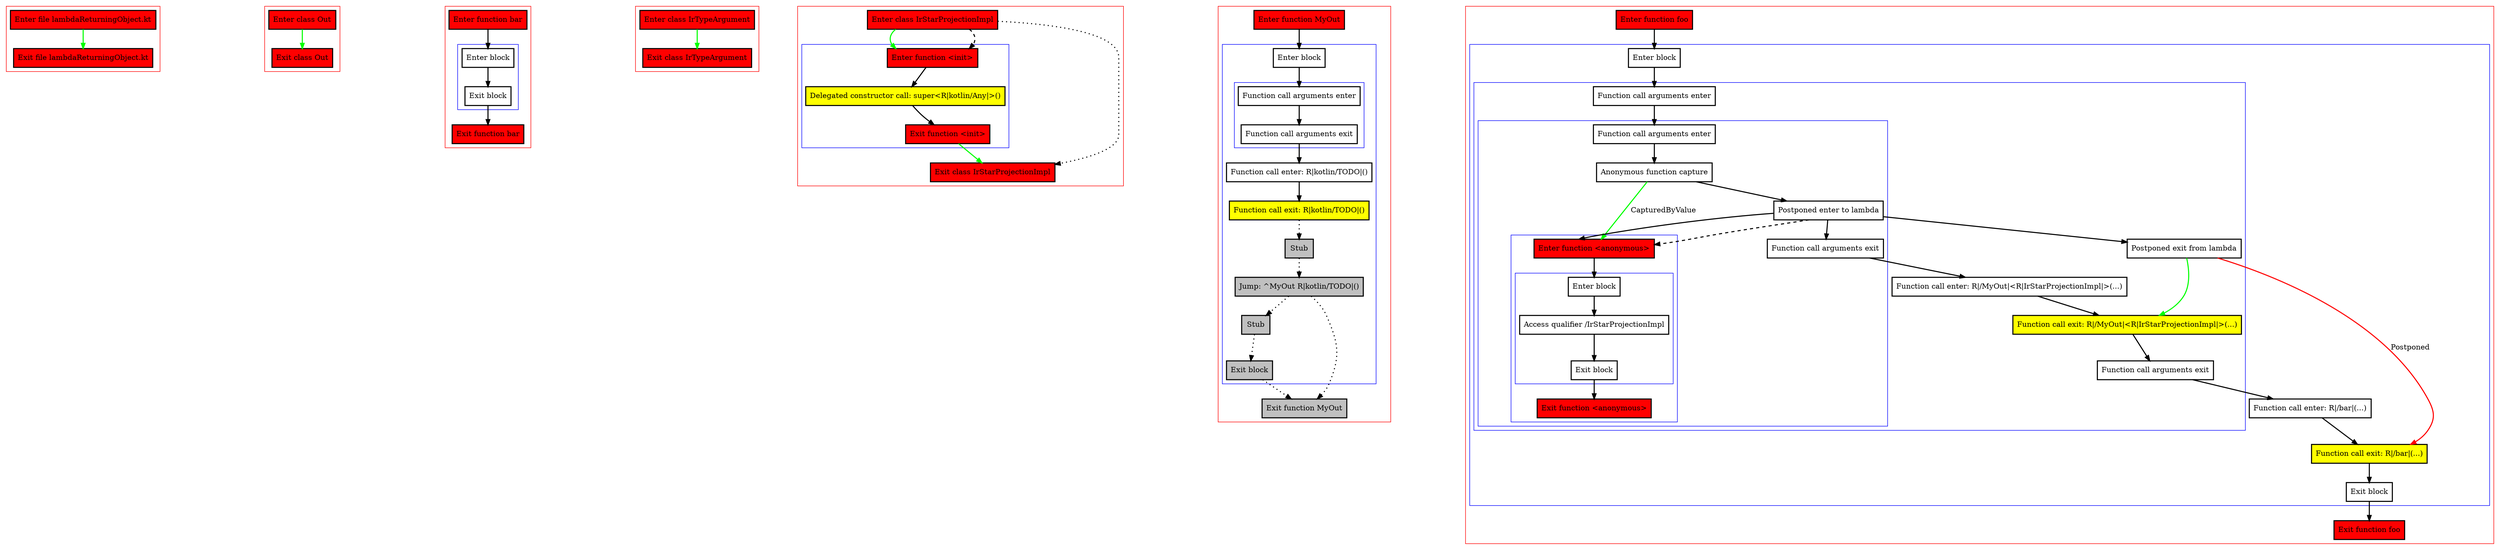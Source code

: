 digraph lambdaReturningObject_kt {
    graph [nodesep=3]
    node [shape=box penwidth=2]
    edge [penwidth=2]

    subgraph cluster_0 {
        color=red
        0 [label="Enter file lambdaReturningObject.kt" style="filled" fillcolor=red];
        1 [label="Exit file lambdaReturningObject.kt" style="filled" fillcolor=red];
    }
    0 -> {1} [color=green];

    subgraph cluster_1 {
        color=red
        2 [label="Enter class Out" style="filled" fillcolor=red];
        3 [label="Exit class Out" style="filled" fillcolor=red];
    }
    2 -> {3} [color=green];

    subgraph cluster_2 {
        color=red
        4 [label="Enter function bar" style="filled" fillcolor=red];
        subgraph cluster_3 {
            color=blue
            5 [label="Enter block"];
            6 [label="Exit block"];
        }
        7 [label="Exit function bar" style="filled" fillcolor=red];
    }
    4 -> {5};
    5 -> {6};
    6 -> {7};

    subgraph cluster_4 {
        color=red
        8 [label="Enter class IrTypeArgument" style="filled" fillcolor=red];
        9 [label="Exit class IrTypeArgument" style="filled" fillcolor=red];
    }
    8 -> {9} [color=green];

    subgraph cluster_5 {
        color=red
        10 [label="Enter class IrStarProjectionImpl" style="filled" fillcolor=red];
        subgraph cluster_6 {
            color=blue
            11 [label="Enter function <init>" style="filled" fillcolor=red];
            12 [label="Delegated constructor call: super<R|kotlin/Any|>()" style="filled" fillcolor=yellow];
            13 [label="Exit function <init>" style="filled" fillcolor=red];
        }
        14 [label="Exit class IrStarProjectionImpl" style="filled" fillcolor=red];
    }
    10 -> {11} [color=green];
    10 -> {14} [style=dotted];
    10 -> {11} [style=dashed];
    11 -> {12};
    12 -> {13};
    13 -> {14} [color=green];

    subgraph cluster_7 {
        color=red
        15 [label="Enter function MyOut" style="filled" fillcolor=red];
        subgraph cluster_8 {
            color=blue
            16 [label="Enter block"];
            subgraph cluster_9 {
                color=blue
                17 [label="Function call arguments enter"];
                18 [label="Function call arguments exit"];
            }
            19 [label="Function call enter: R|kotlin/TODO|()"];
            20 [label="Function call exit: R|kotlin/TODO|()" style="filled" fillcolor=yellow];
            21 [label="Stub" style="filled" fillcolor=gray];
            22 [label="Jump: ^MyOut R|kotlin/TODO|()" style="filled" fillcolor=gray];
            23 [label="Stub" style="filled" fillcolor=gray];
            24 [label="Exit block" style="filled" fillcolor=gray];
        }
        25 [label="Exit function MyOut" style="filled" fillcolor=gray];
    }
    15 -> {16};
    16 -> {17};
    17 -> {18};
    18 -> {19};
    19 -> {20};
    20 -> {21} [style=dotted];
    21 -> {22} [style=dotted];
    22 -> {23 25} [style=dotted];
    23 -> {24} [style=dotted];
    24 -> {25} [style=dotted];

    subgraph cluster_10 {
        color=red
        26 [label="Enter function foo" style="filled" fillcolor=red];
        subgraph cluster_11 {
            color=blue
            27 [label="Enter block"];
            subgraph cluster_12 {
                color=blue
                28 [label="Function call arguments enter"];
                subgraph cluster_13 {
                    color=blue
                    29 [label="Function call arguments enter"];
                    30 [label="Anonymous function capture"];
                    31 [label="Postponed enter to lambda"];
                    subgraph cluster_14 {
                        color=blue
                        32 [label="Enter function <anonymous>" style="filled" fillcolor=red];
                        subgraph cluster_15 {
                            color=blue
                            33 [label="Enter block"];
                            34 [label="Access qualifier /IrStarProjectionImpl"];
                            35 [label="Exit block"];
                        }
                        36 [label="Exit function <anonymous>" style="filled" fillcolor=red];
                    }
                    37 [label="Function call arguments exit"];
                }
                38 [label="Function call enter: R|/MyOut|<R|IrStarProjectionImpl|>(...)"];
                39 [label="Postponed exit from lambda"];
                40 [label="Function call exit: R|/MyOut|<R|IrStarProjectionImpl|>(...)" style="filled" fillcolor=yellow];
                41 [label="Function call arguments exit"];
            }
            42 [label="Function call enter: R|/bar|(...)"];
            43 [label="Function call exit: R|/bar|(...)" style="filled" fillcolor=yellow];
            44 [label="Exit block"];
        }
        45 [label="Exit function foo" style="filled" fillcolor=red];
    }
    26 -> {27};
    27 -> {28};
    28 -> {29};
    29 -> {30};
    30 -> {31};
    30 -> {32} [color=green label="CapturedByValue"];
    31 -> {32 37 39};
    31 -> {32} [style=dashed];
    32 -> {33};
    33 -> {34};
    34 -> {35};
    35 -> {36};
    37 -> {38};
    38 -> {40};
    39 -> {40} [color=green];
    39 -> {43} [color=red label="Postponed"];
    40 -> {41};
    41 -> {42};
    42 -> {43};
    43 -> {44};
    44 -> {45};

}

